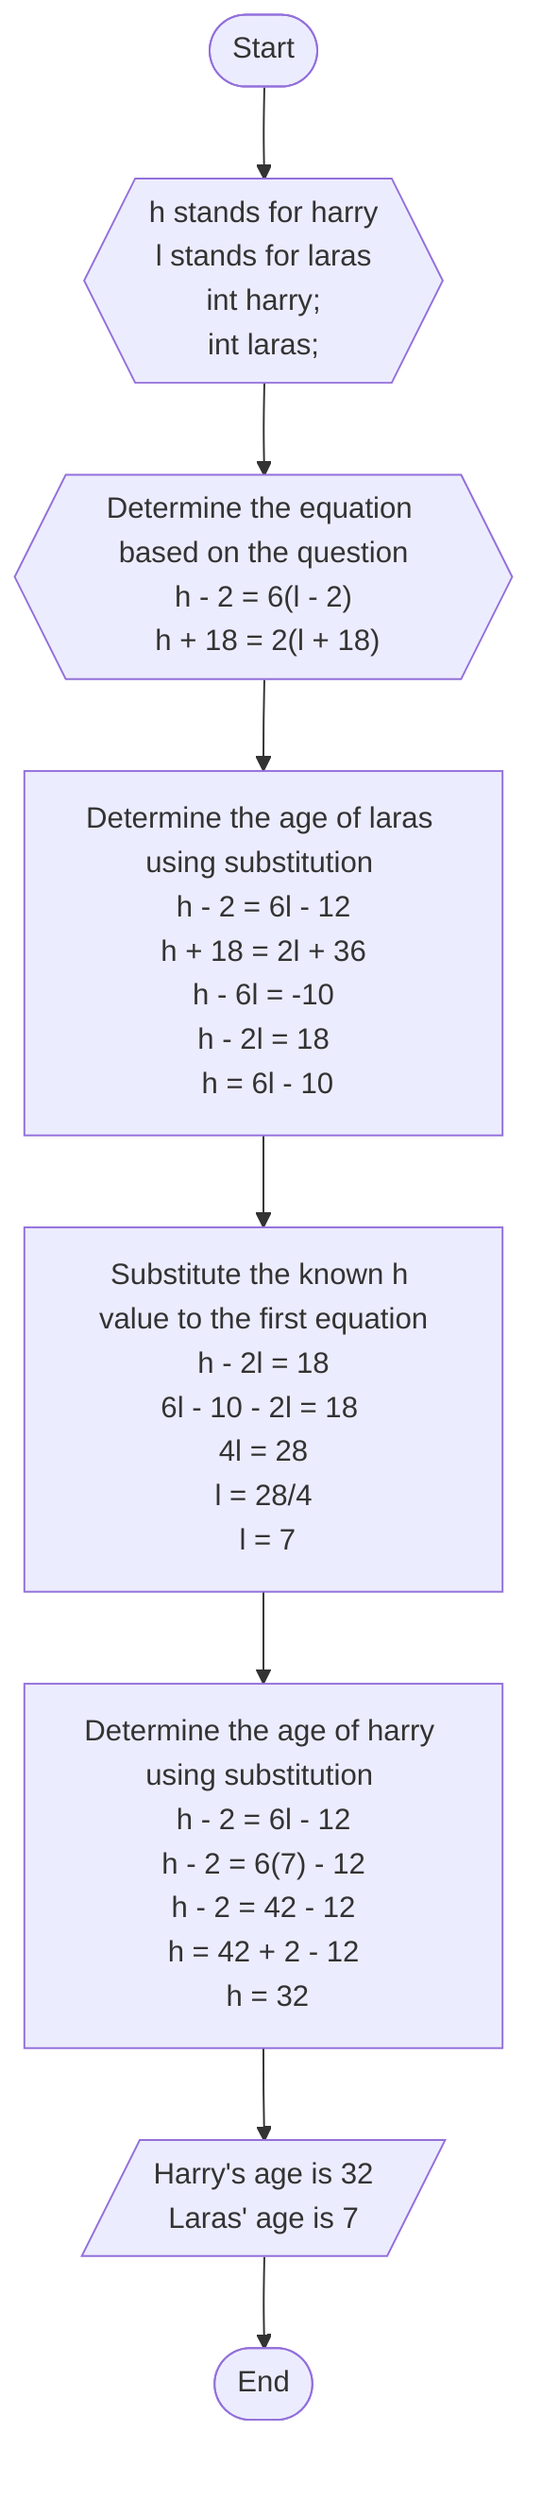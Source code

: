 flowchart TB
    start([Start]) --> preparation1{{"h stands for harry\nl stands for laras\nint harry;\nint laras;"}}
    preparation1 --> preparation2{{"Determine the equation based on the question\nh - 2 = 6(l - 2)\n h + 18 = 2(l + 18)"}}
    preparation2 --> calculation1["Determine the age of laras using substitution \n h - 2 = 6l - 12 \n h + 18 = 2l + 36 \n h - 6l = -10 \n h - 2l = 18 \n h = 6l - 10"]
    calculation1 --> calculation2["Substitute the known h value to the first equation\nh - 2l = 18\n6l - 10 - 2l = 18 \n 4l = 28 \n l = 28/4 \n l = 7"]
    calculation2 --> calculation3["Determine the age of harry using substitution \n h - 2 = 6l - 12 \n h - 2 = 6(7) - 12 \n h - 2 = 42 - 12 \n h = 42 + 2 - 12 \n h = 32"]
    calculation3 --> output[/"Harry's age is 32\nLaras' age is 7"/]
    output --> finish([End])